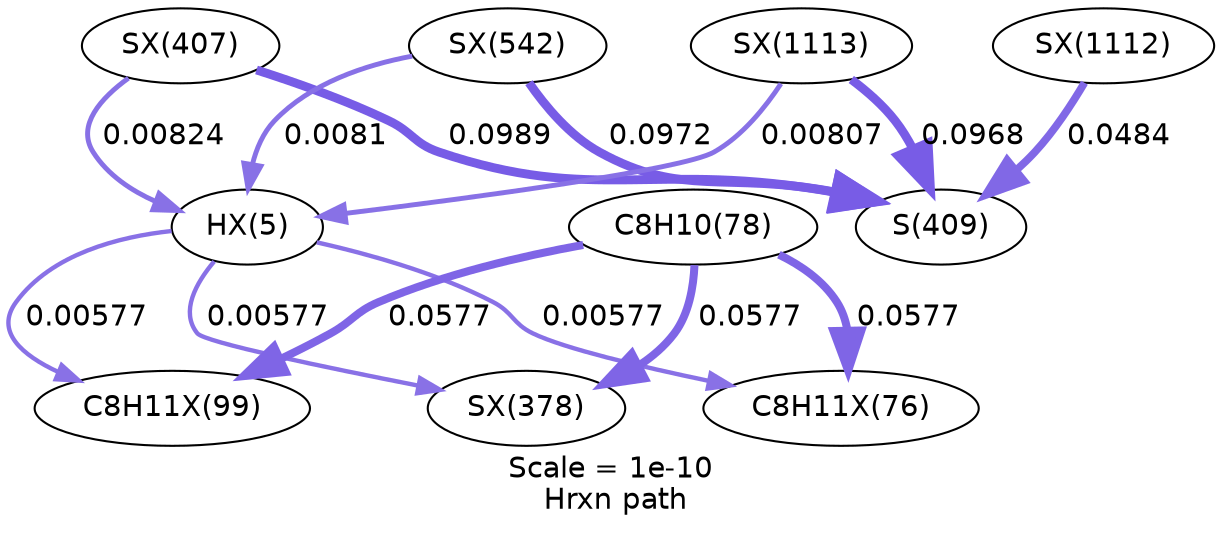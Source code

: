 digraph reaction_paths {
center=1;
s54 -> s75[fontname="Helvetica", style="setlinewidth(2.11)", arrowsize=1.05, color="0.7, 0.506, 0.9"
, label=" 0.00577"];
s54 -> s69[fontname="Helvetica", style="setlinewidth(2.11)", arrowsize=1.05, color="0.7, 0.506, 0.9"
, label=" 0.00577"];
s54 -> s90[fontname="Helvetica", style="setlinewidth(2.11)", arrowsize=1.05, color="0.7, 0.506, 0.9"
, label=" 0.00577"];
s92 -> s54[fontname="Helvetica", style="setlinewidth(2.38)", arrowsize=1.19, color="0.7, 0.508, 0.9"
, label=" 0.00824"];
s98 -> s54[fontname="Helvetica", style="setlinewidth(2.36)", arrowsize=1.18, color="0.7, 0.508, 0.9"
, label=" 0.0081"];
s129 -> s54[fontname="Helvetica", style="setlinewidth(2.36)", arrowsize=1.18, color="0.7, 0.508, 0.9"
, label=" 0.00807"];
s12 -> s75[fontname="Helvetica", style="setlinewidth(3.85)", arrowsize=1.92, color="0.7, 0.558, 0.9"
, label=" 0.0577"];
s12 -> s69[fontname="Helvetica", style="setlinewidth(3.85)", arrowsize=1.92, color="0.7, 0.558, 0.9"
, label=" 0.0577"];
s12 -> s90[fontname="Helvetica", style="setlinewidth(3.85)", arrowsize=1.92, color="0.7, 0.558, 0.9"
, label=" 0.0577"];
s92 -> s21[fontname="Helvetica", style="setlinewidth(4.25)", arrowsize=2.13, color="0.7, 0.599, 0.9"
, label=" 0.0989"];
s98 -> s21[fontname="Helvetica", style="setlinewidth(4.24)", arrowsize=2.12, color="0.7, 0.597, 0.9"
, label=" 0.0972"];
s129 -> s21[fontname="Helvetica", style="setlinewidth(4.24)", arrowsize=2.12, color="0.7, 0.597, 0.9"
, label=" 0.0968"];
s128 -> s21[fontname="Helvetica", style="setlinewidth(3.71)", arrowsize=1.86, color="0.7, 0.548, 0.9"
, label=" 0.0484"];
s12 [ fontname="Helvetica", label="C8H10(78)"];
s21 [ fontname="Helvetica", label="S(409)"];
s54 [ fontname="Helvetica", label="HX(5)"];
s69 [ fontname="Helvetica", label="C8H11X(76)"];
s75 [ fontname="Helvetica", label="C8H11X(99)"];
s90 [ fontname="Helvetica", label="SX(378)"];
s92 [ fontname="Helvetica", label="SX(407)"];
s98 [ fontname="Helvetica", label="SX(542)"];
s128 [ fontname="Helvetica", label="SX(1112)"];
s129 [ fontname="Helvetica", label="SX(1113)"];
 label = "Scale = 1e-10\l Hrxn path";
 fontname = "Helvetica";
}
